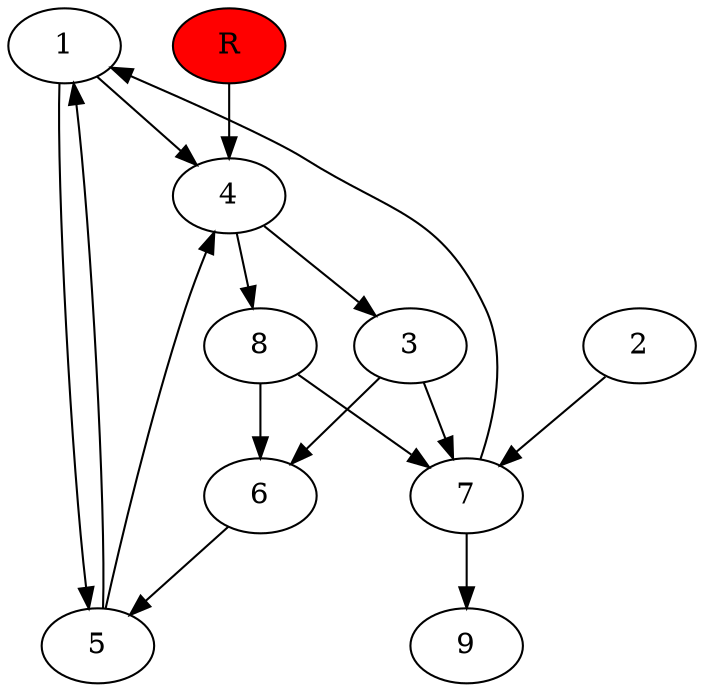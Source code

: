 digraph prb19992 {
	1
	2
	3
	4
	5
	6
	7
	8
	R [fillcolor="#ff0000" style=filled]
	1 -> 4
	1 -> 5
	2 -> 7
	3 -> 6
	3 -> 7
	4 -> 3
	4 -> 8
	5 -> 1
	5 -> 4
	6 -> 5
	7 -> 1
	7 -> 9
	8 -> 6
	8 -> 7
	R -> 4
}
